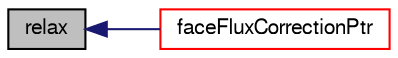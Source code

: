 digraph "relax"
{
  bgcolor="transparent";
  edge [fontname="FreeSans",fontsize="10",labelfontname="FreeSans",labelfontsize="10"];
  node [fontname="FreeSans",fontsize="10",shape=record];
  rankdir="LR";
  Node3514 [label="relax",height=0.2,width=0.4,color="black", fillcolor="grey75", style="filled", fontcolor="black"];
  Node3514 -> Node3515 [dir="back",color="midnightblue",fontsize="10",style="solid",fontname="FreeSans"];
  Node3515 [label="faceFluxCorrectionPtr",height=0.2,width=0.4,color="red",URL="$a22358.html#abca4d525cb7a95854e0bbc373847fef2",tooltip="Return pointer to face-flux non-orthogonal correction field. "];
}
